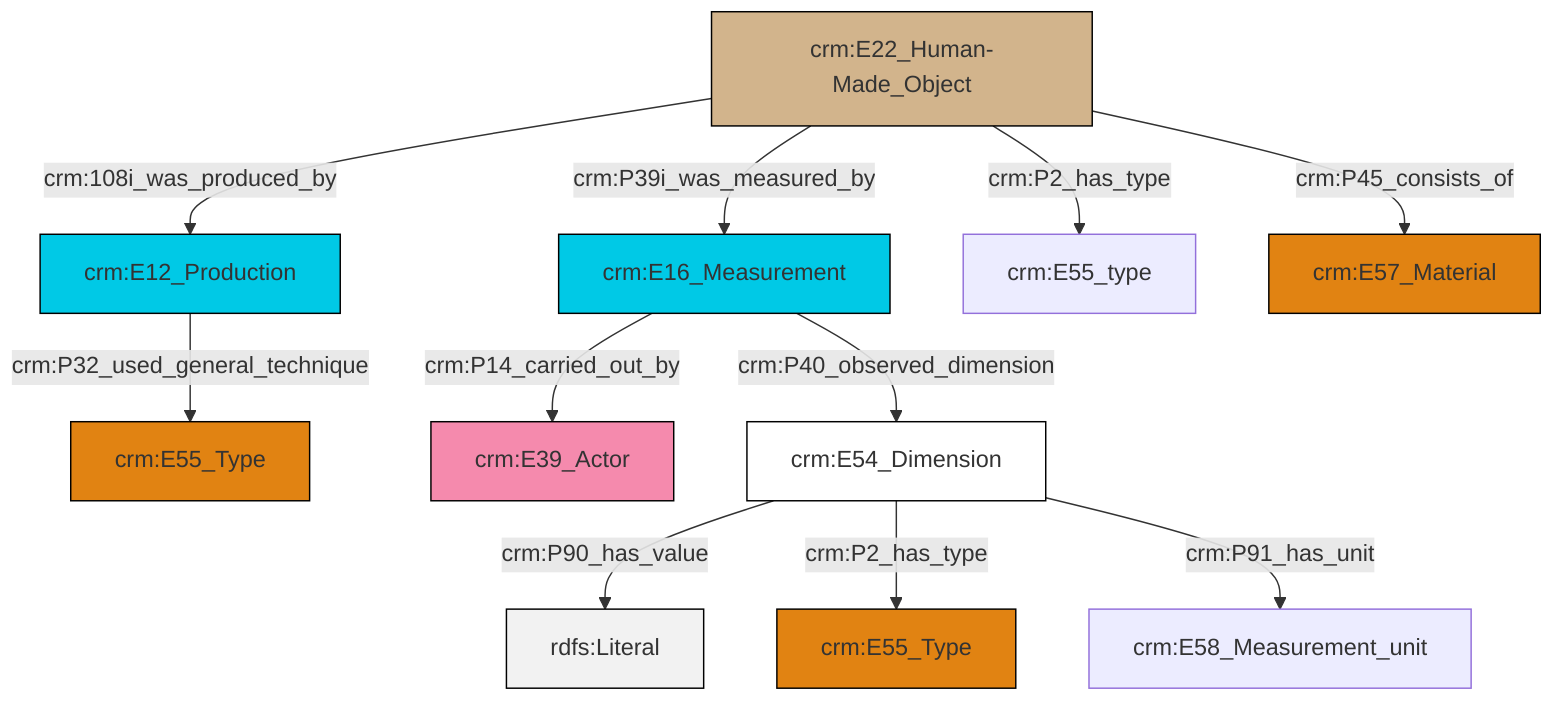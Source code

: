 graph TD
classDef Literal fill:#f2f2f2,stroke:#000000;
classDef CRM_Entity fill:#FFFFFF,stroke:#000000;
classDef Temporal_Entity fill:#00C9E6, stroke:#000000;
classDef Type fill:#E18312, stroke:#000000;
classDef Time-Span fill:#2C9C91, stroke:#000000;
classDef Appellation fill:#FFEB7F, stroke:#000000;
classDef Place fill:#008836, stroke:#000000;
classDef Persistent_Item fill:#B266B2, stroke:#000000;
classDef Conceptual_Object fill:#FFD700, stroke:#000000;
classDef Physical_Thing fill:#D2B48C, stroke:#000000;
classDef Actor fill:#f58aad, stroke:#000000;
classDef PC_Classes fill:#4ce600, stroke:#000000;
classDef Multi fill:#cccccc,stroke:#000000;

0["crm:E54_Dimension"]:::CRM_Entity -->|crm:P90_has_value| 2[rdfs:Literal]:::Literal
3["crm:E22_Human-Made_Object"]:::Physical_Thing -->|crm:108i_was_produced_by| 4["crm:E12_Production"]:::Temporal_Entity
3["crm:E22_Human-Made_Object"]:::Physical_Thing -->|crm:P39i_was_measured_by| 5["crm:E16_Measurement"]:::Temporal_Entity
5["crm:E16_Measurement"]:::Temporal_Entity -->|crm:P14_carried_out_by| 8["crm:E39_Actor"]:::Actor
4["crm:E12_Production"]:::Temporal_Entity -->|crm:P32_used_general_technique| 6["crm:E55_Type"]:::Type
0["crm:E54_Dimension"]:::CRM_Entity -->|crm:P2_has_type| 12["crm:E55_Type"]:::Type
3["crm:E22_Human-Made_Object"]:::Physical_Thing -->|crm:P2_has_type| 13["crm:E55_type"]:::Default
0["crm:E54_Dimension"]:::CRM_Entity -->|crm:P91_has_unit| 9["crm:E58_Measurement_unit"]:::Default
5["crm:E16_Measurement"]:::Temporal_Entity -->|crm:P40_observed_dimension| 0["crm:E54_Dimension"]:::CRM_Entity
3["crm:E22_Human-Made_Object"]:::Physical_Thing -->|crm:P45_consists_of| 16["crm:E57_Material"]:::Type